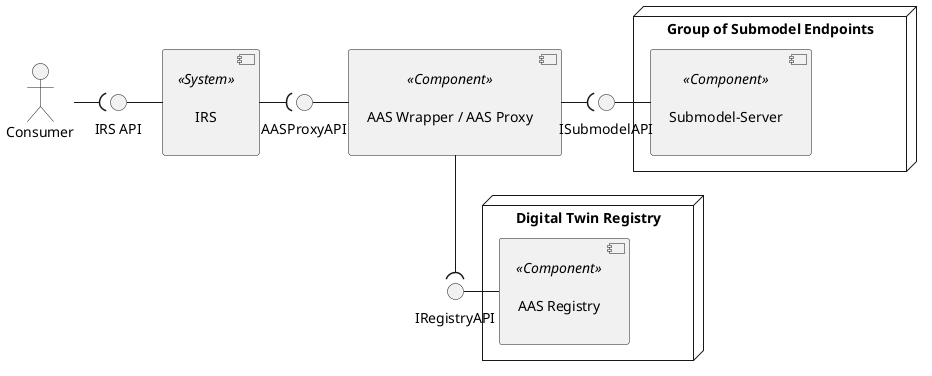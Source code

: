 @startuml 
skinparam monochrome true
skinparam shadowing false

[\n IRS \n] <<System>> as IRS

[\n AAS Wrapper / AAS Proxy \n] <<Component>> as AASW


node "Digital Twin Registry" {
    [\n AAS Registry \n] <<Component>> as AASR
}

node "Group of Submodel Endpoints" {
  [\n Submodel-Server \n] <<Component>> as SN
}
actor Consumer
interface "IRS API" as IAPI
interface "AASProxyAPI" as IAASW
interface "IRegistryAPI" as IRAPI
interface "ISubmodelAPI" as ISubModelAPI

Consumer -( IAPI
IAPI - IRS
IAASW - AASW
IRS -( IAASW
IRAPI - AASR
AASW --( IRAPI
ISubModelAPI - SN
AASW -( ISubModelAPI


@enduml